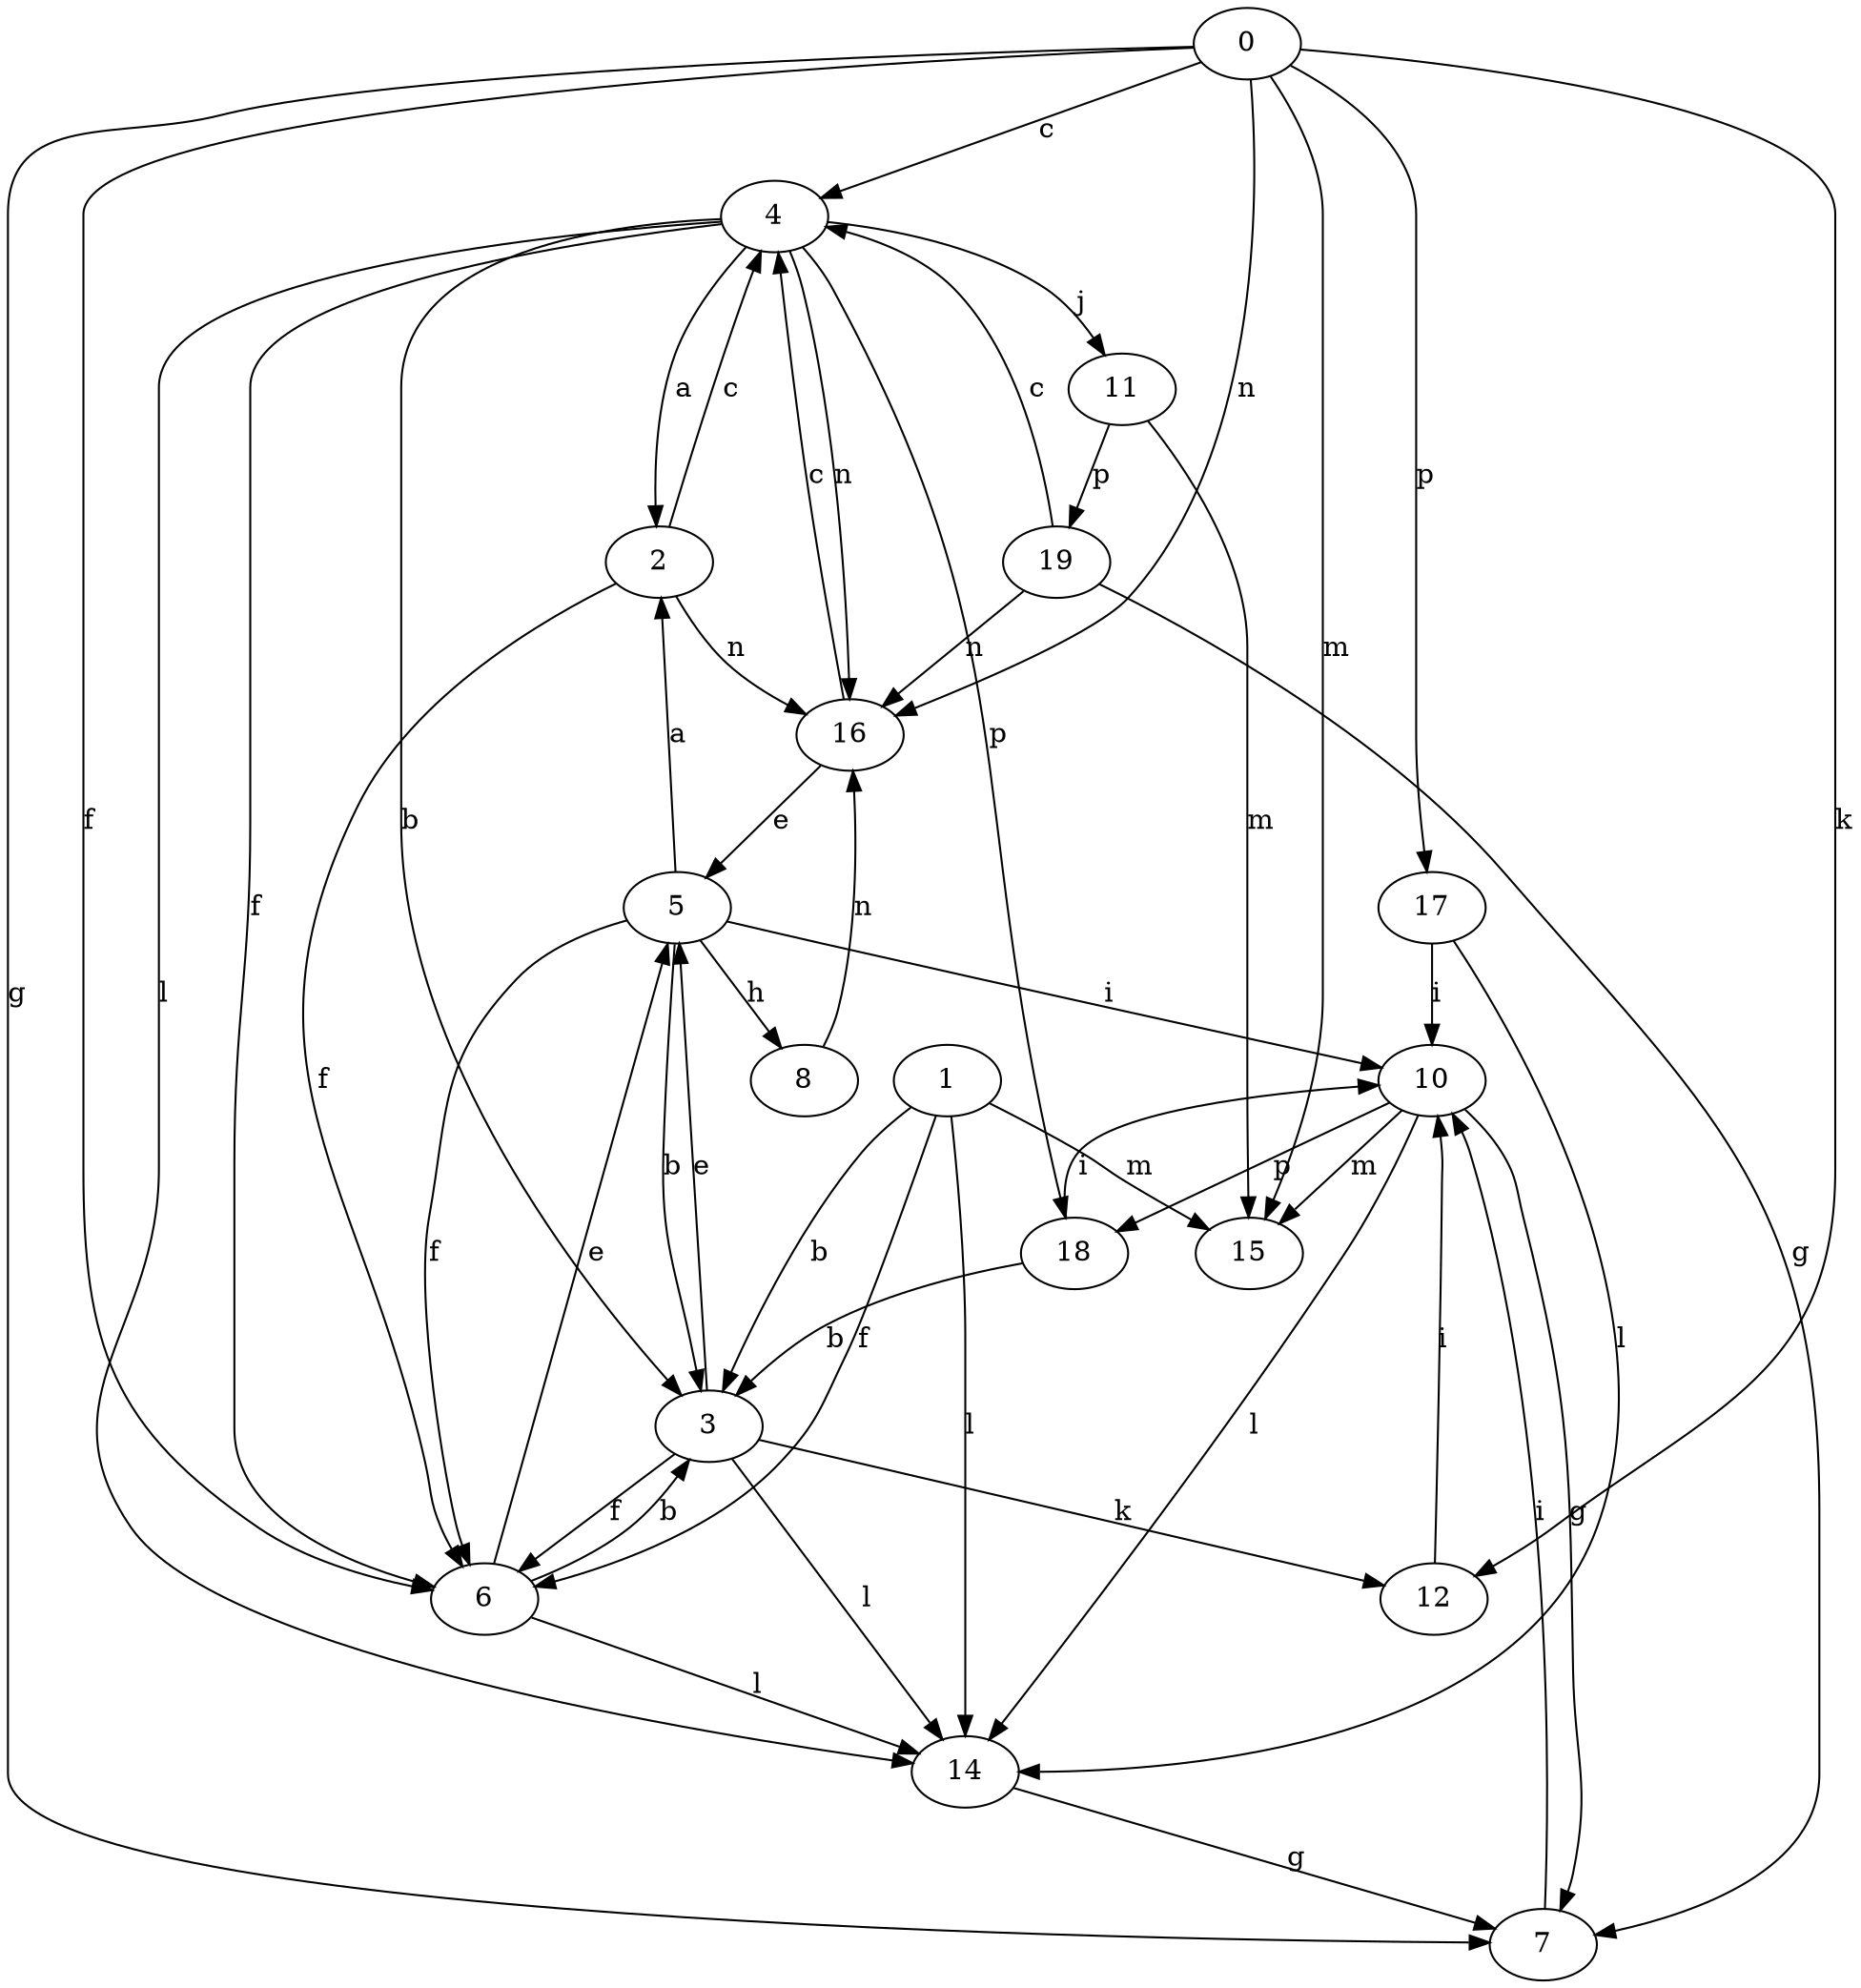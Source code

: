 strict digraph  {
0;
1;
2;
3;
4;
5;
6;
7;
8;
10;
11;
12;
14;
15;
16;
17;
18;
19;
0 -> 4  [label=c];
0 -> 6  [label=f];
0 -> 7  [label=g];
0 -> 12  [label=k];
0 -> 15  [label=m];
0 -> 16  [label=n];
0 -> 17  [label=p];
1 -> 3  [label=b];
1 -> 6  [label=f];
1 -> 14  [label=l];
1 -> 15  [label=m];
2 -> 4  [label=c];
2 -> 6  [label=f];
2 -> 16  [label=n];
3 -> 5  [label=e];
3 -> 6  [label=f];
3 -> 12  [label=k];
3 -> 14  [label=l];
4 -> 2  [label=a];
4 -> 3  [label=b];
4 -> 6  [label=f];
4 -> 11  [label=j];
4 -> 14  [label=l];
4 -> 16  [label=n];
4 -> 18  [label=p];
5 -> 2  [label=a];
5 -> 3  [label=b];
5 -> 6  [label=f];
5 -> 8  [label=h];
5 -> 10  [label=i];
6 -> 3  [label=b];
6 -> 5  [label=e];
6 -> 14  [label=l];
7 -> 10  [label=i];
8 -> 16  [label=n];
10 -> 7  [label=g];
10 -> 14  [label=l];
10 -> 15  [label=m];
10 -> 18  [label=p];
11 -> 15  [label=m];
11 -> 19  [label=p];
12 -> 10  [label=i];
14 -> 7  [label=g];
16 -> 4  [label=c];
16 -> 5  [label=e];
17 -> 10  [label=i];
17 -> 14  [label=l];
18 -> 3  [label=b];
18 -> 10  [label=i];
19 -> 4  [label=c];
19 -> 7  [label=g];
19 -> 16  [label=n];
}

